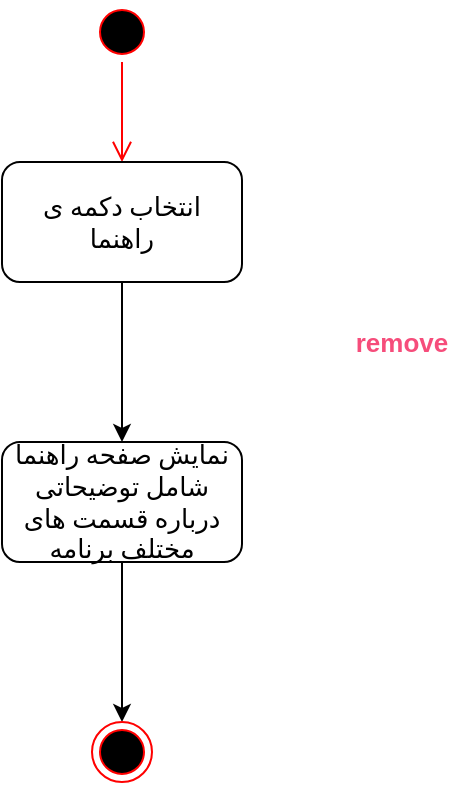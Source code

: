<mxfile version="14.8.0" type="github">
  <diagram id="W0JB3PmPmPFSWpcL3AuC" name="Page-1">
    <mxGraphModel dx="782" dy="436" grid="1" gridSize="10" guides="1" tooltips="1" connect="1" arrows="1" fold="1" page="1" pageScale="1" pageWidth="850" pageHeight="1100" math="0" shadow="0">
      <root>
        <mxCell id="0" />
        <mxCell id="1" parent="0" />
        <mxCell id="dblbX1pukYvhbIbSW0fP-1" value="" style="ellipse;html=1;shape=startState;fillColor=#000000;strokeColor=#ff0000;" parent="1" vertex="1">
          <mxGeometry x="145" y="80" width="30" height="30" as="geometry" />
        </mxCell>
        <mxCell id="dblbX1pukYvhbIbSW0fP-2" value="" style="edgeStyle=orthogonalEdgeStyle;html=1;verticalAlign=bottom;endArrow=open;endSize=8;strokeColor=#ff0000;entryX=0.5;entryY=0;entryDx=0;entryDy=0;" parent="1" source="dblbX1pukYvhbIbSW0fP-1" target="dblbX1pukYvhbIbSW0fP-4" edge="1">
          <mxGeometry relative="1" as="geometry">
            <mxPoint x="160" y="150" as="targetPoint" />
            <Array as="points" />
          </mxGeometry>
        </mxCell>
        <mxCell id="dblbX1pukYvhbIbSW0fP-3" value="" style="edgeStyle=orthogonalEdgeStyle;rounded=0;orthogonalLoop=1;jettySize=auto;html=1;" parent="1" source="dblbX1pukYvhbIbSW0fP-4" target="dblbX1pukYvhbIbSW0fP-6" edge="1">
          <mxGeometry relative="1" as="geometry" />
        </mxCell>
        <mxCell id="dblbX1pukYvhbIbSW0fP-4" value="&lt;div style=&quot;font-size: 13px&quot;&gt;&lt;font face=&quot;B Zar&quot; style=&quot;font-size: 13px&quot;&gt;انتخاب دکمه ی &lt;br&gt;&lt;/font&gt;&lt;/div&gt;&lt;div style=&quot;font-size: 13px&quot;&gt;&lt;font face=&quot;B Zar&quot; style=&quot;font-size: 13px&quot;&gt;راهنما&lt;/font&gt;&lt;br&gt;&lt;/div&gt;" style="rounded=1;whiteSpace=wrap;html=1;" parent="1" vertex="1">
          <mxGeometry x="100" y="160" width="120" height="60" as="geometry" />
        </mxCell>
        <mxCell id="dblbX1pukYvhbIbSW0fP-5" style="edgeStyle=orthogonalEdgeStyle;rounded=0;orthogonalLoop=1;jettySize=auto;html=1;entryX=0.5;entryY=0;entryDx=0;entryDy=0;" parent="1" source="dblbX1pukYvhbIbSW0fP-6" target="dblbX1pukYvhbIbSW0fP-7" edge="1">
          <mxGeometry relative="1" as="geometry" />
        </mxCell>
        <mxCell id="dblbX1pukYvhbIbSW0fP-6" value="&lt;font face=&quot;B Zar&quot; style=&quot;font-size: 13px&quot;&gt;نمایش صفحه راهنما شامل توضیحاتی درباره قسمت های مختلف برنامه&lt;/font&gt;" style="rounded=1;whiteSpace=wrap;html=1;" parent="1" vertex="1">
          <mxGeometry x="100" y="300" width="120" height="60" as="geometry" />
        </mxCell>
        <mxCell id="dblbX1pukYvhbIbSW0fP-7" value="" style="ellipse;html=1;shape=endState;fillColor=#000000;strokeColor=#ff0000;" parent="1" vertex="1">
          <mxGeometry x="145" y="440" width="30" height="30" as="geometry" />
        </mxCell>
        <mxCell id="MeLYJZq8WNGl-QtdD5fE-1" value="&lt;font color=&quot;#f64d7b&quot; size=&quot;1&quot;&gt;&lt;b style=&quot;font-size: 13px&quot;&gt;remove&lt;/b&gt;&lt;/font&gt;" style="text;html=1;strokeColor=none;fillColor=none;align=center;verticalAlign=middle;whiteSpace=wrap;rounded=0;" vertex="1" parent="1">
          <mxGeometry x="280" y="240" width="40" height="20" as="geometry" />
        </mxCell>
      </root>
    </mxGraphModel>
  </diagram>
</mxfile>

